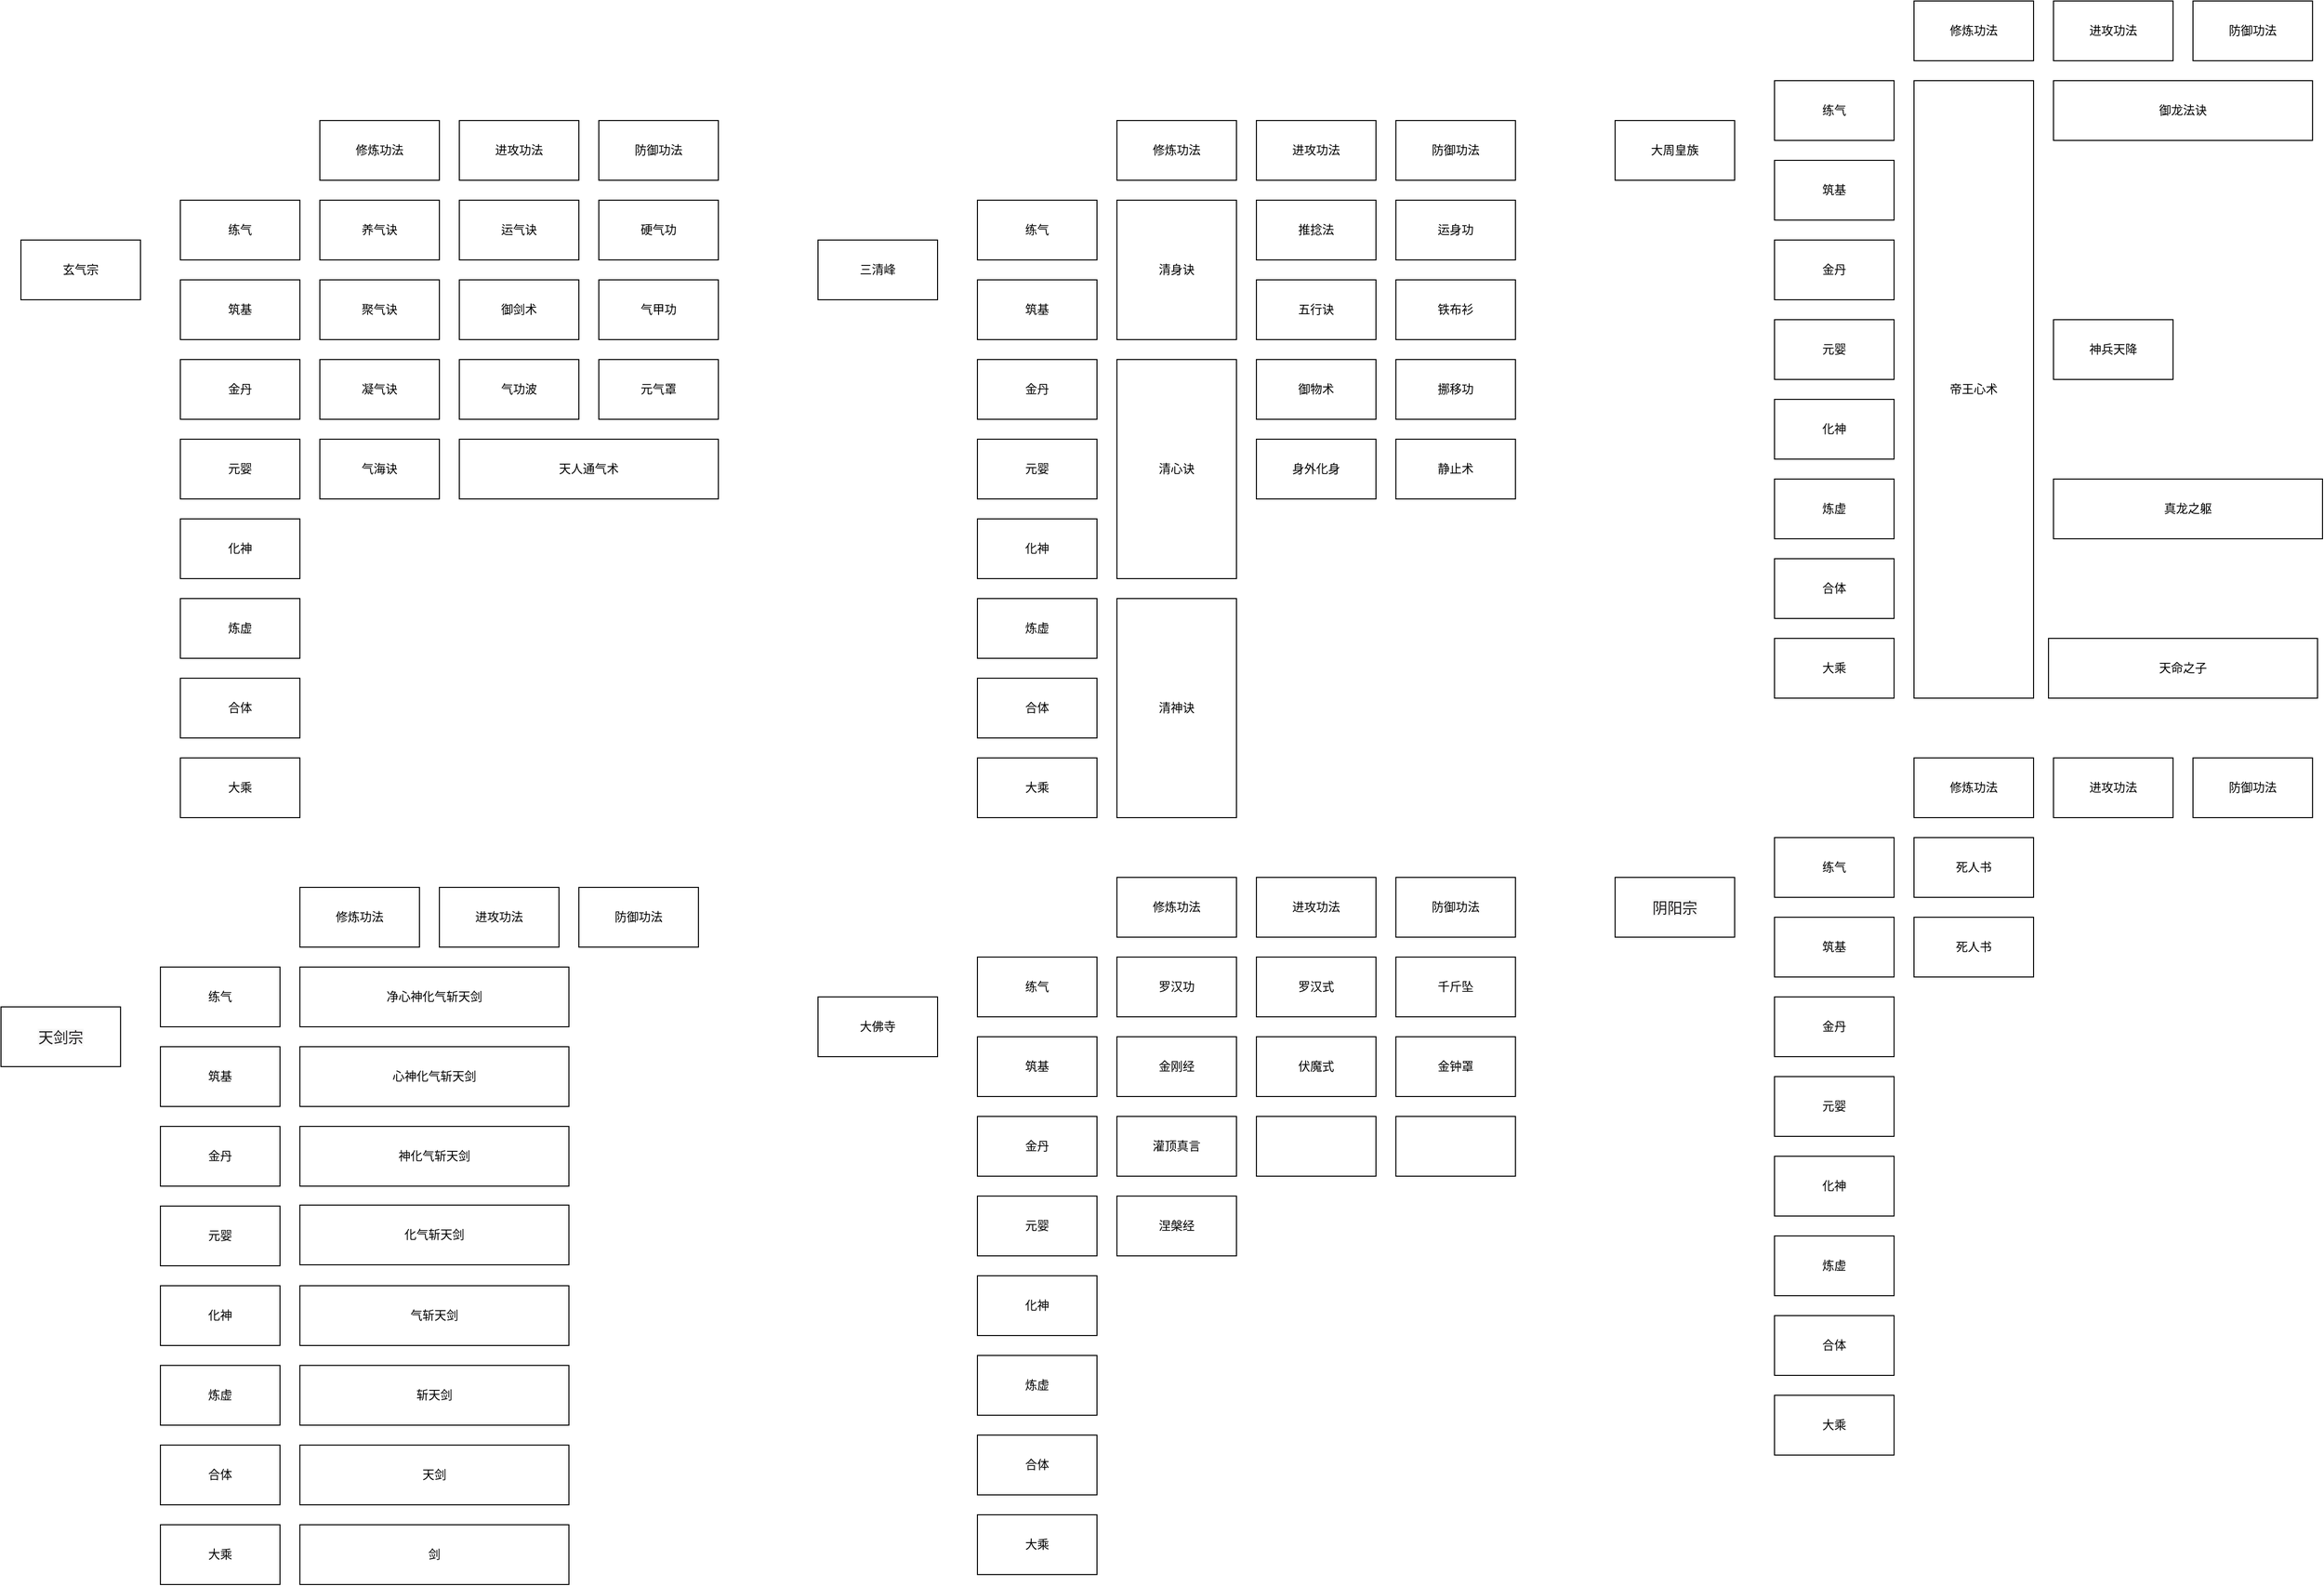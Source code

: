 <mxfile version="16.5.1" type="device"><diagram id="92q2BWoxsPGrW1N8qf2C" name="第 1 页"><mxGraphModel dx="1609" dy="1748" grid="1" gridSize="10" guides="1" tooltips="1" connect="1" arrows="1" fold="1" page="1" pageScale="1" pageWidth="827" pageHeight="1169" math="0" shadow="0"><root><mxCell id="0"/><mxCell id="1" parent="0"/><mxCell id="Y3WGLjyM90ioVc8jtcTb-1" value="玄气宗" style="rounded=0;whiteSpace=wrap;html=1;" vertex="1" parent="1"><mxGeometry x="10" y="200" width="120" height="60" as="geometry"/></mxCell><mxCell id="Y3WGLjyM90ioVc8jtcTb-2" value="养气诀" style="rounded=0;whiteSpace=wrap;html=1;" vertex="1" parent="1"><mxGeometry x="310" y="160" width="120" height="60" as="geometry"/></mxCell><mxCell id="Y3WGLjyM90ioVc8jtcTb-3" value="修炼功法" style="rounded=0;whiteSpace=wrap;html=1;" vertex="1" parent="1"><mxGeometry x="310" y="80" width="120" height="60" as="geometry"/></mxCell><mxCell id="Y3WGLjyM90ioVc8jtcTb-4" value="进攻功法" style="rounded=0;whiteSpace=wrap;html=1;" vertex="1" parent="1"><mxGeometry x="450" y="80" width="120" height="60" as="geometry"/></mxCell><mxCell id="Y3WGLjyM90ioVc8jtcTb-5" value="凝气诀" style="rounded=0;whiteSpace=wrap;html=1;" vertex="1" parent="1"><mxGeometry x="310" y="320" width="120" height="60" as="geometry"/></mxCell><mxCell id="Y3WGLjyM90ioVc8jtcTb-6" value="运气诀" style="rounded=0;whiteSpace=wrap;html=1;" vertex="1" parent="1"><mxGeometry x="450" y="160" width="120" height="60" as="geometry"/></mxCell><mxCell id="Y3WGLjyM90ioVc8jtcTb-7" value="御剑术" style="rounded=0;whiteSpace=wrap;html=1;" vertex="1" parent="1"><mxGeometry x="450" y="240" width="120" height="60" as="geometry"/></mxCell><mxCell id="Y3WGLjyM90ioVc8jtcTb-8" value="聚气诀" style="rounded=0;whiteSpace=wrap;html=1;" vertex="1" parent="1"><mxGeometry x="310" y="240" width="120" height="60" as="geometry"/></mxCell><mxCell id="Y3WGLjyM90ioVc8jtcTb-9" value="气功波" style="rounded=0;whiteSpace=wrap;html=1;" vertex="1" parent="1"><mxGeometry x="450" y="320" width="120" height="60" as="geometry"/></mxCell><mxCell id="Y3WGLjyM90ioVc8jtcTb-16" value="炼虚" style="rounded=0;whiteSpace=wrap;html=1;" vertex="1" parent="1"><mxGeometry x="170" y="560" width="120" height="60" as="geometry"/></mxCell><mxCell id="Y3WGLjyM90ioVc8jtcTb-17" value="合体" style="rounded=0;whiteSpace=wrap;html=1;" vertex="1" parent="1"><mxGeometry x="170" y="640" width="120" height="60" as="geometry"/></mxCell><mxCell id="Y3WGLjyM90ioVc8jtcTb-18" value="大乘" style="rounded=0;whiteSpace=wrap;html=1;" vertex="1" parent="1"><mxGeometry x="170" y="720" width="120" height="60" as="geometry"/></mxCell><mxCell id="Y3WGLjyM90ioVc8jtcTb-19" value="练气" style="rounded=0;whiteSpace=wrap;html=1;" vertex="1" parent="1"><mxGeometry x="170" y="160" width="120" height="60" as="geometry"/></mxCell><mxCell id="Y3WGLjyM90ioVc8jtcTb-20" value="筑基" style="rounded=0;whiteSpace=wrap;html=1;" vertex="1" parent="1"><mxGeometry x="170" y="240" width="120" height="60" as="geometry"/></mxCell><mxCell id="Y3WGLjyM90ioVc8jtcTb-21" value="金丹" style="rounded=0;whiteSpace=wrap;html=1;" vertex="1" parent="1"><mxGeometry x="170" y="320" width="120" height="60" as="geometry"/></mxCell><mxCell id="Y3WGLjyM90ioVc8jtcTb-22" value="元婴" style="rounded=0;whiteSpace=wrap;html=1;" vertex="1" parent="1"><mxGeometry x="170" y="400" width="120" height="60" as="geometry"/></mxCell><mxCell id="Y3WGLjyM90ioVc8jtcTb-23" value="化神" style="rounded=0;whiteSpace=wrap;html=1;" vertex="1" parent="1"><mxGeometry x="170" y="480" width="120" height="60" as="geometry"/></mxCell><mxCell id="Y3WGLjyM90ioVc8jtcTb-28" value="气海诀" style="rounded=0;whiteSpace=wrap;html=1;" vertex="1" parent="1"><mxGeometry x="310" y="400" width="120" height="60" as="geometry"/></mxCell><mxCell id="Y3WGLjyM90ioVc8jtcTb-29" value="天人通气术" style="rounded=0;whiteSpace=wrap;html=1;" vertex="1" parent="1"><mxGeometry x="450" y="400" width="260" height="60" as="geometry"/></mxCell><mxCell id="Y3WGLjyM90ioVc8jtcTb-30" value="元气罩" style="rounded=0;whiteSpace=wrap;html=1;" vertex="1" parent="1"><mxGeometry x="590" y="320" width="120" height="60" as="geometry"/></mxCell><mxCell id="Y3WGLjyM90ioVc8jtcTb-31" value="硬气功" style="rounded=0;whiteSpace=wrap;html=1;" vertex="1" parent="1"><mxGeometry x="590" y="160" width="120" height="60" as="geometry"/></mxCell><mxCell id="Y3WGLjyM90ioVc8jtcTb-32" value="防御功法" style="rounded=0;whiteSpace=wrap;html=1;" vertex="1" parent="1"><mxGeometry x="590" y="80" width="120" height="60" as="geometry"/></mxCell><mxCell id="Y3WGLjyM90ioVc8jtcTb-33" value="气甲功" style="rounded=0;whiteSpace=wrap;html=1;" vertex="1" parent="1"><mxGeometry x="590" y="240" width="120" height="60" as="geometry"/></mxCell><mxCell id="Y3WGLjyM90ioVc8jtcTb-34" value="&lt;span style=&quot;color: rgb(29 , 28 , 29) ; font-size: 15px ; text-align: left ; background-color: rgb(248 , 248 , 248)&quot;&gt;天剑宗&lt;/span&gt;" style="rounded=0;whiteSpace=wrap;html=1;" vertex="1" parent="1"><mxGeometry x="-10" y="970" width="120" height="60" as="geometry"/></mxCell><mxCell id="Y3WGLjyM90ioVc8jtcTb-36" value="修炼功法" style="rounded=0;whiteSpace=wrap;html=1;" vertex="1" parent="1"><mxGeometry x="290" y="850" width="120" height="60" as="geometry"/></mxCell><mxCell id="Y3WGLjyM90ioVc8jtcTb-37" value="进攻功法" style="rounded=0;whiteSpace=wrap;html=1;" vertex="1" parent="1"><mxGeometry x="430" y="850" width="120" height="60" as="geometry"/></mxCell><mxCell id="Y3WGLjyM90ioVc8jtcTb-43" value="炼虚" style="rounded=0;whiteSpace=wrap;html=1;" vertex="1" parent="1"><mxGeometry x="150" y="1330" width="120" height="60" as="geometry"/></mxCell><mxCell id="Y3WGLjyM90ioVc8jtcTb-44" value="合体" style="rounded=0;whiteSpace=wrap;html=1;" vertex="1" parent="1"><mxGeometry x="150" y="1410" width="120" height="60" as="geometry"/></mxCell><mxCell id="Y3WGLjyM90ioVc8jtcTb-45" value="大乘" style="rounded=0;whiteSpace=wrap;html=1;" vertex="1" parent="1"><mxGeometry x="150" y="1490" width="120" height="60" as="geometry"/></mxCell><mxCell id="Y3WGLjyM90ioVc8jtcTb-46" value="练气" style="rounded=0;whiteSpace=wrap;html=1;" vertex="1" parent="1"><mxGeometry x="150" y="930" width="120" height="60" as="geometry"/></mxCell><mxCell id="Y3WGLjyM90ioVc8jtcTb-47" value="筑基" style="rounded=0;whiteSpace=wrap;html=1;" vertex="1" parent="1"><mxGeometry x="150" y="1010" width="120" height="60" as="geometry"/></mxCell><mxCell id="Y3WGLjyM90ioVc8jtcTb-48" value="金丹" style="rounded=0;whiteSpace=wrap;html=1;" vertex="1" parent="1"><mxGeometry x="150" y="1090" width="120" height="60" as="geometry"/></mxCell><mxCell id="Y3WGLjyM90ioVc8jtcTb-49" value="元婴" style="rounded=0;whiteSpace=wrap;html=1;" vertex="1" parent="1"><mxGeometry x="150" y="1170" width="120" height="60" as="geometry"/></mxCell><mxCell id="Y3WGLjyM90ioVc8jtcTb-50" value="化神" style="rounded=0;whiteSpace=wrap;html=1;" vertex="1" parent="1"><mxGeometry x="150" y="1250" width="120" height="60" as="geometry"/></mxCell><mxCell id="Y3WGLjyM90ioVc8jtcTb-55" value="防御功法" style="rounded=0;whiteSpace=wrap;html=1;" vertex="1" parent="1"><mxGeometry x="570" y="850" width="120" height="60" as="geometry"/></mxCell><mxCell id="Y3WGLjyM90ioVc8jtcTb-57" value="剑" style="rounded=0;whiteSpace=wrap;html=1;" vertex="1" parent="1"><mxGeometry x="290" y="1490" width="270" height="60" as="geometry"/></mxCell><mxCell id="Y3WGLjyM90ioVc8jtcTb-58" value="天剑" style="rounded=0;whiteSpace=wrap;html=1;" vertex="1" parent="1"><mxGeometry x="290" y="1410" width="270" height="60" as="geometry"/></mxCell><mxCell id="Y3WGLjyM90ioVc8jtcTb-59" value="斩天剑" style="rounded=0;whiteSpace=wrap;html=1;" vertex="1" parent="1"><mxGeometry x="290" y="1330" width="270" height="60" as="geometry"/></mxCell><mxCell id="Y3WGLjyM90ioVc8jtcTb-60" value="气斩天剑" style="rounded=0;whiteSpace=wrap;html=1;" vertex="1" parent="1"><mxGeometry x="290" y="1250" width="270" height="60" as="geometry"/></mxCell><mxCell id="Y3WGLjyM90ioVc8jtcTb-61" value="化气斩天剑" style="rounded=0;whiteSpace=wrap;html=1;" vertex="1" parent="1"><mxGeometry x="290" y="1169" width="270" height="60" as="geometry"/></mxCell><mxCell id="Y3WGLjyM90ioVc8jtcTb-62" value="神化气斩天剑" style="rounded=0;whiteSpace=wrap;html=1;" vertex="1" parent="1"><mxGeometry x="290" y="1090" width="270" height="60" as="geometry"/></mxCell><mxCell id="Y3WGLjyM90ioVc8jtcTb-64" value="心神化气斩天剑" style="rounded=0;whiteSpace=wrap;html=1;" vertex="1" parent="1"><mxGeometry x="290" y="1010" width="270" height="60" as="geometry"/></mxCell><mxCell id="Y3WGLjyM90ioVc8jtcTb-65" value="净心神化气斩天剑" style="rounded=0;whiteSpace=wrap;html=1;" vertex="1" parent="1"><mxGeometry x="290" y="930" width="270" height="60" as="geometry"/></mxCell><mxCell id="Y3WGLjyM90ioVc8jtcTb-66" value="三清峰" style="rounded=0;whiteSpace=wrap;html=1;" vertex="1" parent="1"><mxGeometry x="810" y="200" width="120" height="60" as="geometry"/></mxCell><mxCell id="Y3WGLjyM90ioVc8jtcTb-67" value="清身诀" style="rounded=0;whiteSpace=wrap;html=1;" vertex="1" parent="1"><mxGeometry x="1110" y="160" width="120" height="140" as="geometry"/></mxCell><mxCell id="Y3WGLjyM90ioVc8jtcTb-68" value="修炼功法" style="rounded=0;whiteSpace=wrap;html=1;" vertex="1" parent="1"><mxGeometry x="1110" y="80" width="120" height="60" as="geometry"/></mxCell><mxCell id="Y3WGLjyM90ioVc8jtcTb-69" value="进攻功法" style="rounded=0;whiteSpace=wrap;html=1;" vertex="1" parent="1"><mxGeometry x="1250" y="80" width="120" height="60" as="geometry"/></mxCell><mxCell id="Y3WGLjyM90ioVc8jtcTb-75" value="炼虚" style="rounded=0;whiteSpace=wrap;html=1;" vertex="1" parent="1"><mxGeometry x="970" y="560" width="120" height="60" as="geometry"/></mxCell><mxCell id="Y3WGLjyM90ioVc8jtcTb-76" value="合体" style="rounded=0;whiteSpace=wrap;html=1;" vertex="1" parent="1"><mxGeometry x="970" y="640" width="120" height="60" as="geometry"/></mxCell><mxCell id="Y3WGLjyM90ioVc8jtcTb-77" value="大乘" style="rounded=0;whiteSpace=wrap;html=1;" vertex="1" parent="1"><mxGeometry x="970" y="720" width="120" height="60" as="geometry"/></mxCell><mxCell id="Y3WGLjyM90ioVc8jtcTb-78" value="练气" style="rounded=0;whiteSpace=wrap;html=1;" vertex="1" parent="1"><mxGeometry x="970" y="160" width="120" height="60" as="geometry"/></mxCell><mxCell id="Y3WGLjyM90ioVc8jtcTb-79" value="筑基" style="rounded=0;whiteSpace=wrap;html=1;" vertex="1" parent="1"><mxGeometry x="970" y="240" width="120" height="60" as="geometry"/></mxCell><mxCell id="Y3WGLjyM90ioVc8jtcTb-80" value="金丹" style="rounded=0;whiteSpace=wrap;html=1;" vertex="1" parent="1"><mxGeometry x="970" y="320" width="120" height="60" as="geometry"/></mxCell><mxCell id="Y3WGLjyM90ioVc8jtcTb-81" value="元婴" style="rounded=0;whiteSpace=wrap;html=1;" vertex="1" parent="1"><mxGeometry x="970" y="400" width="120" height="60" as="geometry"/></mxCell><mxCell id="Y3WGLjyM90ioVc8jtcTb-82" value="化神" style="rounded=0;whiteSpace=wrap;html=1;" vertex="1" parent="1"><mxGeometry x="970" y="480" width="120" height="60" as="geometry"/></mxCell><mxCell id="Y3WGLjyM90ioVc8jtcTb-83" value="清心诀" style="rounded=0;whiteSpace=wrap;html=1;" vertex="1" parent="1"><mxGeometry x="1110" y="320" width="120" height="220" as="geometry"/></mxCell><mxCell id="Y3WGLjyM90ioVc8jtcTb-87" value="防御功法" style="rounded=0;whiteSpace=wrap;html=1;" vertex="1" parent="1"><mxGeometry x="1390" y="80" width="120" height="60" as="geometry"/></mxCell><mxCell id="Y3WGLjyM90ioVc8jtcTb-89" value="清神诀" style="rounded=0;whiteSpace=wrap;html=1;" vertex="1" parent="1"><mxGeometry x="1110" y="560" width="120" height="220" as="geometry"/></mxCell><mxCell id="Y3WGLjyM90ioVc8jtcTb-90" value="推捻法" style="rounded=0;whiteSpace=wrap;html=1;" vertex="1" parent="1"><mxGeometry x="1250" y="160" width="120" height="60" as="geometry"/></mxCell><mxCell id="Y3WGLjyM90ioVc8jtcTb-91" value="运身功" style="rounded=0;whiteSpace=wrap;html=1;" vertex="1" parent="1"><mxGeometry x="1390" y="160" width="120" height="60" as="geometry"/></mxCell><mxCell id="Y3WGLjyM90ioVc8jtcTb-92" value="五行诀" style="rounded=0;whiteSpace=wrap;html=1;" vertex="1" parent="1"><mxGeometry x="1250" y="240" width="120" height="60" as="geometry"/></mxCell><mxCell id="Y3WGLjyM90ioVc8jtcTb-93" value="铁布衫" style="rounded=0;whiteSpace=wrap;html=1;" vertex="1" parent="1"><mxGeometry x="1390" y="240" width="120" height="60" as="geometry"/></mxCell><mxCell id="Y3WGLjyM90ioVc8jtcTb-94" value="御物术" style="rounded=0;whiteSpace=wrap;html=1;" vertex="1" parent="1"><mxGeometry x="1250" y="320" width="120" height="60" as="geometry"/></mxCell><mxCell id="Y3WGLjyM90ioVc8jtcTb-95" value="挪移功" style="rounded=0;whiteSpace=wrap;html=1;" vertex="1" parent="1"><mxGeometry x="1390" y="320" width="120" height="60" as="geometry"/></mxCell><mxCell id="Y3WGLjyM90ioVc8jtcTb-96" value="身外化身" style="rounded=0;whiteSpace=wrap;html=1;" vertex="1" parent="1"><mxGeometry x="1250" y="400" width="120" height="60" as="geometry"/></mxCell><mxCell id="Y3WGLjyM90ioVc8jtcTb-97" value="静止术" style="rounded=0;whiteSpace=wrap;html=1;" vertex="1" parent="1"><mxGeometry x="1390" y="400" width="120" height="60" as="geometry"/></mxCell><mxCell id="Y3WGLjyM90ioVc8jtcTb-98" value="大佛寺" style="rounded=0;whiteSpace=wrap;html=1;" vertex="1" parent="1"><mxGeometry x="810" y="960" width="120" height="60" as="geometry"/></mxCell><mxCell id="Y3WGLjyM90ioVc8jtcTb-100" value="修炼功法" style="rounded=0;whiteSpace=wrap;html=1;" vertex="1" parent="1"><mxGeometry x="1110" y="840" width="120" height="60" as="geometry"/></mxCell><mxCell id="Y3WGLjyM90ioVc8jtcTb-101" value="进攻功法" style="rounded=0;whiteSpace=wrap;html=1;" vertex="1" parent="1"><mxGeometry x="1250" y="840" width="120" height="60" as="geometry"/></mxCell><mxCell id="Y3WGLjyM90ioVc8jtcTb-107" value="炼虚" style="rounded=0;whiteSpace=wrap;html=1;" vertex="1" parent="1"><mxGeometry x="970" y="1320" width="120" height="60" as="geometry"/></mxCell><mxCell id="Y3WGLjyM90ioVc8jtcTb-108" value="合体" style="rounded=0;whiteSpace=wrap;html=1;" vertex="1" parent="1"><mxGeometry x="970" y="1400" width="120" height="60" as="geometry"/></mxCell><mxCell id="Y3WGLjyM90ioVc8jtcTb-109" value="大乘" style="rounded=0;whiteSpace=wrap;html=1;" vertex="1" parent="1"><mxGeometry x="970" y="1480" width="120" height="60" as="geometry"/></mxCell><mxCell id="Y3WGLjyM90ioVc8jtcTb-110" value="练气" style="rounded=0;whiteSpace=wrap;html=1;" vertex="1" parent="1"><mxGeometry x="970" y="920" width="120" height="60" as="geometry"/></mxCell><mxCell id="Y3WGLjyM90ioVc8jtcTb-111" value="筑基" style="rounded=0;whiteSpace=wrap;html=1;" vertex="1" parent="1"><mxGeometry x="970" y="1000" width="120" height="60" as="geometry"/></mxCell><mxCell id="Y3WGLjyM90ioVc8jtcTb-112" value="金丹" style="rounded=0;whiteSpace=wrap;html=1;" vertex="1" parent="1"><mxGeometry x="970" y="1080" width="120" height="60" as="geometry"/></mxCell><mxCell id="Y3WGLjyM90ioVc8jtcTb-113" value="元婴" style="rounded=0;whiteSpace=wrap;html=1;" vertex="1" parent="1"><mxGeometry x="970" y="1160" width="120" height="60" as="geometry"/></mxCell><mxCell id="Y3WGLjyM90ioVc8jtcTb-114" value="化神" style="rounded=0;whiteSpace=wrap;html=1;" vertex="1" parent="1"><mxGeometry x="970" y="1240" width="120" height="60" as="geometry"/></mxCell><mxCell id="Y3WGLjyM90ioVc8jtcTb-119" value="防御功法" style="rounded=0;whiteSpace=wrap;html=1;" vertex="1" parent="1"><mxGeometry x="1390" y="840" width="120" height="60" as="geometry"/></mxCell><mxCell id="Y3WGLjyM90ioVc8jtcTb-121" value="罗汉功" style="rounded=0;whiteSpace=wrap;html=1;" vertex="1" parent="1"><mxGeometry x="1110" y="920" width="120" height="60" as="geometry"/></mxCell><mxCell id="Y3WGLjyM90ioVc8jtcTb-122" value="金刚经" style="rounded=0;whiteSpace=wrap;html=1;" vertex="1" parent="1"><mxGeometry x="1110" y="1000" width="120" height="60" as="geometry"/></mxCell><mxCell id="Y3WGLjyM90ioVc8jtcTb-123" value="灌顶真言" style="rounded=0;whiteSpace=wrap;html=1;" vertex="1" parent="1"><mxGeometry x="1110" y="1080" width="120" height="60" as="geometry"/></mxCell><mxCell id="Y3WGLjyM90ioVc8jtcTb-124" value="涅槃经" style="rounded=0;whiteSpace=wrap;html=1;" vertex="1" parent="1"><mxGeometry x="1110" y="1160" width="120" height="60" as="geometry"/></mxCell><mxCell id="Y3WGLjyM90ioVc8jtcTb-125" value="罗汉式" style="rounded=0;whiteSpace=wrap;html=1;" vertex="1" parent="1"><mxGeometry x="1250" y="920" width="120" height="60" as="geometry"/></mxCell><mxCell id="Y3WGLjyM90ioVc8jtcTb-126" value="金钟罩" style="rounded=0;whiteSpace=wrap;html=1;" vertex="1" parent="1"><mxGeometry x="1390" y="1000" width="120" height="60" as="geometry"/></mxCell><mxCell id="Y3WGLjyM90ioVc8jtcTb-127" value="千斤坠" style="rounded=0;whiteSpace=wrap;html=1;" vertex="1" parent="1"><mxGeometry x="1390" y="920" width="120" height="60" as="geometry"/></mxCell><mxCell id="Y3WGLjyM90ioVc8jtcTb-128" value="伏魔式" style="rounded=0;whiteSpace=wrap;html=1;" vertex="1" parent="1"><mxGeometry x="1250" y="1000" width="120" height="60" as="geometry"/></mxCell><mxCell id="Y3WGLjyM90ioVc8jtcTb-129" value="" style="rounded=0;whiteSpace=wrap;html=1;" vertex="1" parent="1"><mxGeometry x="1250" y="1080" width="120" height="60" as="geometry"/></mxCell><mxCell id="Y3WGLjyM90ioVc8jtcTb-130" value="" style="rounded=0;whiteSpace=wrap;html=1;" vertex="1" parent="1"><mxGeometry x="1390" y="1080" width="120" height="60" as="geometry"/></mxCell><mxCell id="Y3WGLjyM90ioVc8jtcTb-131" value="大周皇族" style="rounded=0;whiteSpace=wrap;html=1;" vertex="1" parent="1"><mxGeometry x="1610" y="80" width="120" height="60" as="geometry"/></mxCell><mxCell id="Y3WGLjyM90ioVc8jtcTb-133" value="修炼功法" style="rounded=0;whiteSpace=wrap;html=1;" vertex="1" parent="1"><mxGeometry x="1910" y="-40" width="120" height="60" as="geometry"/></mxCell><mxCell id="Y3WGLjyM90ioVc8jtcTb-134" value="进攻功法" style="rounded=0;whiteSpace=wrap;html=1;" vertex="1" parent="1"><mxGeometry x="2050" y="-40" width="120" height="60" as="geometry"/></mxCell><mxCell id="Y3WGLjyM90ioVc8jtcTb-140" value="炼虚" style="rounded=0;whiteSpace=wrap;html=1;" vertex="1" parent="1"><mxGeometry x="1770" y="440" width="120" height="60" as="geometry"/></mxCell><mxCell id="Y3WGLjyM90ioVc8jtcTb-141" value="合体" style="rounded=0;whiteSpace=wrap;html=1;" vertex="1" parent="1"><mxGeometry x="1770" y="520" width="120" height="60" as="geometry"/></mxCell><mxCell id="Y3WGLjyM90ioVc8jtcTb-142" value="大乘" style="rounded=0;whiteSpace=wrap;html=1;" vertex="1" parent="1"><mxGeometry x="1770" y="600" width="120" height="60" as="geometry"/></mxCell><mxCell id="Y3WGLjyM90ioVc8jtcTb-143" value="练气" style="rounded=0;whiteSpace=wrap;html=1;" vertex="1" parent="1"><mxGeometry x="1770" y="40" width="120" height="60" as="geometry"/></mxCell><mxCell id="Y3WGLjyM90ioVc8jtcTb-144" value="筑基" style="rounded=0;whiteSpace=wrap;html=1;" vertex="1" parent="1"><mxGeometry x="1770" y="120" width="120" height="60" as="geometry"/></mxCell><mxCell id="Y3WGLjyM90ioVc8jtcTb-145" value="金丹" style="rounded=0;whiteSpace=wrap;html=1;" vertex="1" parent="1"><mxGeometry x="1770" y="200" width="120" height="60" as="geometry"/></mxCell><mxCell id="Y3WGLjyM90ioVc8jtcTb-146" value="元婴" style="rounded=0;whiteSpace=wrap;html=1;" vertex="1" parent="1"><mxGeometry x="1770" y="280" width="120" height="60" as="geometry"/></mxCell><mxCell id="Y3WGLjyM90ioVc8jtcTb-147" value="化神" style="rounded=0;whiteSpace=wrap;html=1;" vertex="1" parent="1"><mxGeometry x="1770" y="360" width="120" height="60" as="geometry"/></mxCell><mxCell id="Y3WGLjyM90ioVc8jtcTb-152" value="防御功法" style="rounded=0;whiteSpace=wrap;html=1;" vertex="1" parent="1"><mxGeometry x="2190" y="-40" width="120" height="60" as="geometry"/></mxCell><mxCell id="Y3WGLjyM90ioVc8jtcTb-154" value="帝王心术" style="rounded=0;whiteSpace=wrap;html=1;" vertex="1" parent="1"><mxGeometry x="1910" y="40" width="120" height="620" as="geometry"/></mxCell><mxCell id="Y3WGLjyM90ioVc8jtcTb-155" value="御龙法诀" style="rounded=0;whiteSpace=wrap;html=1;" vertex="1" parent="1"><mxGeometry x="2050" y="40" width="260" height="60" as="geometry"/></mxCell><mxCell id="Y3WGLjyM90ioVc8jtcTb-156" value="神兵天降" style="rounded=0;whiteSpace=wrap;html=1;" vertex="1" parent="1"><mxGeometry x="2050" y="280" width="120" height="60" as="geometry"/></mxCell><mxCell id="Y3WGLjyM90ioVc8jtcTb-157" value="真龙之躯" style="rounded=0;whiteSpace=wrap;html=1;" vertex="1" parent="1"><mxGeometry x="2050" y="440" width="270" height="60" as="geometry"/></mxCell><mxCell id="Y3WGLjyM90ioVc8jtcTb-158" value="天命之子" style="rounded=0;whiteSpace=wrap;html=1;" vertex="1" parent="1"><mxGeometry x="2045" y="600" width="270" height="60" as="geometry"/></mxCell><mxCell id="Y3WGLjyM90ioVc8jtcTb-159" value="&lt;span style=&quot;color: rgb(29 , 28 , 29) ; font-size: 15px ; text-align: left ; background-color: rgb(248 , 248 , 248)&quot;&gt;阴阳宗&lt;/span&gt;" style="rounded=0;whiteSpace=wrap;html=1;" vertex="1" parent="1"><mxGeometry x="1610" y="840" width="120" height="60" as="geometry"/></mxCell><mxCell id="Y3WGLjyM90ioVc8jtcTb-160" value="修炼功法" style="rounded=0;whiteSpace=wrap;html=1;" vertex="1" parent="1"><mxGeometry x="1910" y="720" width="120" height="60" as="geometry"/></mxCell><mxCell id="Y3WGLjyM90ioVc8jtcTb-161" value="进攻功法" style="rounded=0;whiteSpace=wrap;html=1;" vertex="1" parent="1"><mxGeometry x="2050" y="720" width="120" height="60" as="geometry"/></mxCell><mxCell id="Y3WGLjyM90ioVc8jtcTb-162" value="炼虚" style="rounded=0;whiteSpace=wrap;html=1;" vertex="1" parent="1"><mxGeometry x="1770" y="1200" width="120" height="60" as="geometry"/></mxCell><mxCell id="Y3WGLjyM90ioVc8jtcTb-163" value="合体" style="rounded=0;whiteSpace=wrap;html=1;" vertex="1" parent="1"><mxGeometry x="1770" y="1280" width="120" height="60" as="geometry"/></mxCell><mxCell id="Y3WGLjyM90ioVc8jtcTb-164" value="大乘" style="rounded=0;whiteSpace=wrap;html=1;" vertex="1" parent="1"><mxGeometry x="1770" y="1360" width="120" height="60" as="geometry"/></mxCell><mxCell id="Y3WGLjyM90ioVc8jtcTb-165" value="练气" style="rounded=0;whiteSpace=wrap;html=1;" vertex="1" parent="1"><mxGeometry x="1770" y="800" width="120" height="60" as="geometry"/></mxCell><mxCell id="Y3WGLjyM90ioVc8jtcTb-166" value="筑基" style="rounded=0;whiteSpace=wrap;html=1;" vertex="1" parent="1"><mxGeometry x="1770" y="880" width="120" height="60" as="geometry"/></mxCell><mxCell id="Y3WGLjyM90ioVc8jtcTb-167" value="金丹" style="rounded=0;whiteSpace=wrap;html=1;" vertex="1" parent="1"><mxGeometry x="1770" y="960" width="120" height="60" as="geometry"/></mxCell><mxCell id="Y3WGLjyM90ioVc8jtcTb-168" value="元婴" style="rounded=0;whiteSpace=wrap;html=1;" vertex="1" parent="1"><mxGeometry x="1770" y="1040" width="120" height="60" as="geometry"/></mxCell><mxCell id="Y3WGLjyM90ioVc8jtcTb-169" value="化神" style="rounded=0;whiteSpace=wrap;html=1;" vertex="1" parent="1"><mxGeometry x="1770" y="1120" width="120" height="60" as="geometry"/></mxCell><mxCell id="Y3WGLjyM90ioVc8jtcTb-170" value="防御功法" style="rounded=0;whiteSpace=wrap;html=1;" vertex="1" parent="1"><mxGeometry x="2190" y="720" width="120" height="60" as="geometry"/></mxCell><mxCell id="Y3WGLjyM90ioVc8jtcTb-177" value="死人书" style="rounded=0;whiteSpace=wrap;html=1;" vertex="1" parent="1"><mxGeometry x="1910" y="800" width="120" height="60" as="geometry"/></mxCell><mxCell id="Y3WGLjyM90ioVc8jtcTb-178" value="死人书" style="rounded=0;whiteSpace=wrap;html=1;" vertex="1" parent="1"><mxGeometry x="1910" y="880" width="120" height="60" as="geometry"/></mxCell></root></mxGraphModel></diagram></mxfile>